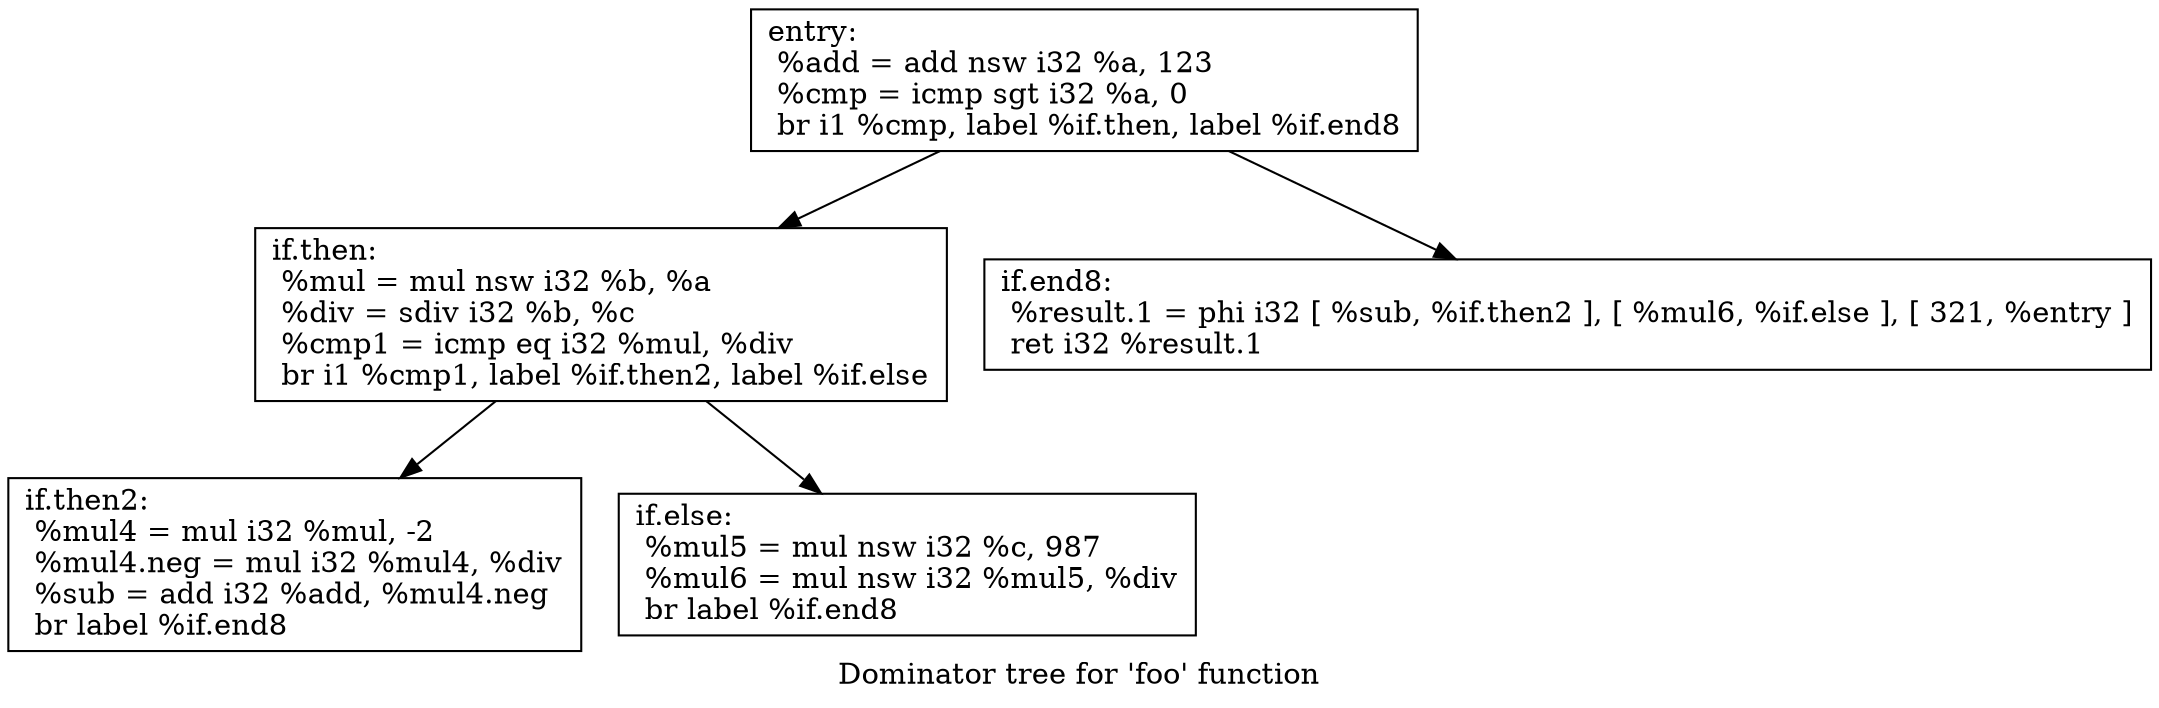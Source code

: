 digraph "Dominator tree for 'foo' function" {
	label="Dominator tree for 'foo' function";

	Node0x15c3660 [shape=record,label="{entry:\l  %add = add nsw i32 %a, 123\l  %cmp = icmp sgt i32 %a, 0\l  br i1 %cmp, label %if.then, label %if.end8\l}"];
	Node0x15c3660 -> Node0x15c42b0;
	Node0x15c3660 -> Node0x15c1bb0;
	Node0x15c42b0 [shape=record,label="{if.then:                                          \l  %mul = mul nsw i32 %b, %a\l  %div = sdiv i32 %b, %c\l  %cmp1 = icmp eq i32 %mul, %div\l  br i1 %cmp1, label %if.then2, label %if.else\l}"];
	Node0x15c42b0 -> Node0x15c4860;
	Node0x15c42b0 -> Node0x15c1c10;
	Node0x15c4860 [shape=record,label="{if.then2:                                         \l  %mul4 = mul i32 %mul, -2\l  %mul4.neg = mul i32 %mul4, %div\l  %sub = add i32 %add, %mul4.neg\l  br label %if.end8\l}"];
	Node0x15c1c10 [shape=record,label="{if.else:                                          \l  %mul5 = mul nsw i32 %c, 987\l  %mul6 = mul nsw i32 %mul5, %div\l  br label %if.end8\l}"];
	Node0x15c1bb0 [shape=record,label="{if.end8:                                          \l  %result.1 = phi i32 [ %sub, %if.then2 ], [ %mul6, %if.else ], [ 321, %entry ]\l  ret i32 %result.1\l}"];
}
